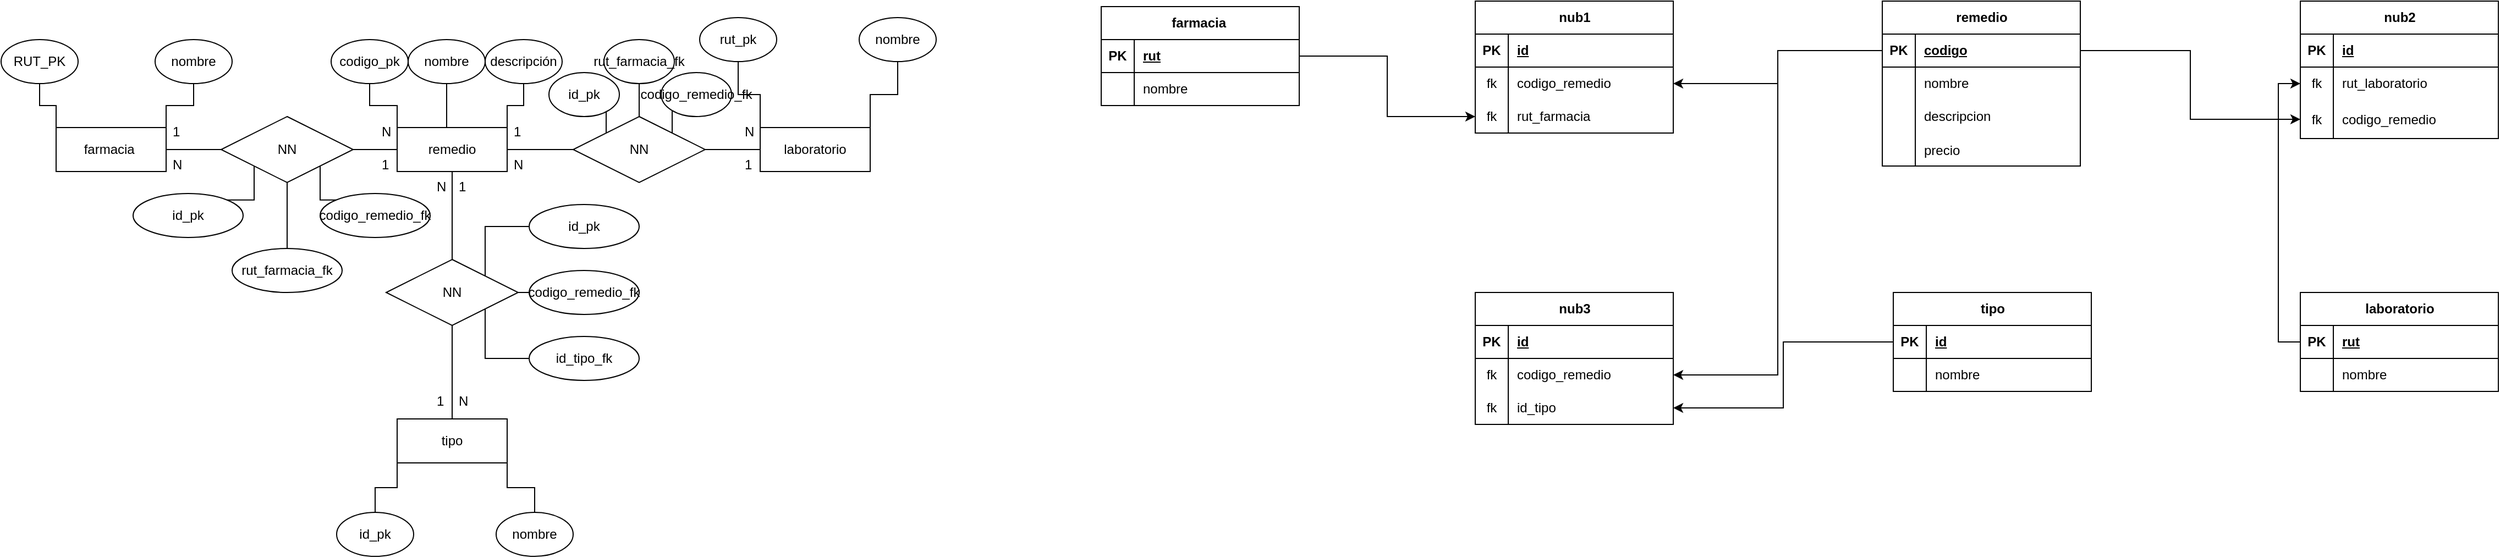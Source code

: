 <mxfile version="24.2.8" type="github">
  <diagram name="Página-1" id="3_mrYi9rO6CLIWIYgq6A">
    <mxGraphModel dx="1007" dy="921" grid="1" gridSize="10" guides="1" tooltips="1" connect="1" arrows="1" fold="1" page="1" pageScale="1" pageWidth="827" pageHeight="1169" math="0" shadow="0">
      <root>
        <mxCell id="0" />
        <mxCell id="1" parent="0" />
        <mxCell id="LyeaHSrPD6Hi7g7n6Mpj-6" style="edgeStyle=orthogonalEdgeStyle;rounded=0;orthogonalLoop=1;jettySize=auto;html=1;exitX=1;exitY=0.5;exitDx=0;exitDy=0;entryX=0;entryY=0.5;entryDx=0;entryDy=0;endArrow=none;endFill=0;startArrow=none;startFill=0;" edge="1" parent="1" source="LyeaHSrPD6Hi7g7n6Mpj-1" target="LyeaHSrPD6Hi7g7n6Mpj-4">
          <mxGeometry relative="1" as="geometry" />
        </mxCell>
        <mxCell id="LyeaHSrPD6Hi7g7n6Mpj-1" value="farmacia&amp;nbsp;" style="whiteSpace=wrap;html=1;align=center;" vertex="1" parent="1">
          <mxGeometry x="80" y="280" width="100" height="40" as="geometry" />
        </mxCell>
        <mxCell id="LyeaHSrPD6Hi7g7n6Mpj-8" style="edgeStyle=orthogonalEdgeStyle;rounded=0;orthogonalLoop=1;jettySize=auto;html=1;exitX=1;exitY=0.5;exitDx=0;exitDy=0;entryX=0;entryY=0.5;entryDx=0;entryDy=0;endArrow=none;endFill=0;startArrow=none;startFill=0;" edge="1" parent="1" source="LyeaHSrPD6Hi7g7n6Mpj-2" target="LyeaHSrPD6Hi7g7n6Mpj-5">
          <mxGeometry relative="1" as="geometry" />
        </mxCell>
        <mxCell id="LyeaHSrPD6Hi7g7n6Mpj-2" value="remedio" style="whiteSpace=wrap;html=1;align=center;" vertex="1" parent="1">
          <mxGeometry x="390" y="280" width="100" height="40" as="geometry" />
        </mxCell>
        <mxCell id="LyeaHSrPD6Hi7g7n6Mpj-3" value="laboratorio" style="whiteSpace=wrap;html=1;align=center;" vertex="1" parent="1">
          <mxGeometry x="720" y="280" width="100" height="40" as="geometry" />
        </mxCell>
        <mxCell id="LyeaHSrPD6Hi7g7n6Mpj-7" style="edgeStyle=orthogonalEdgeStyle;rounded=0;orthogonalLoop=1;jettySize=auto;html=1;exitX=1;exitY=0.5;exitDx=0;exitDy=0;entryX=0;entryY=0.5;entryDx=0;entryDy=0;endArrow=none;endFill=0;startArrow=none;startFill=0;" edge="1" parent="1" source="LyeaHSrPD6Hi7g7n6Mpj-4" target="LyeaHSrPD6Hi7g7n6Mpj-2">
          <mxGeometry relative="1" as="geometry" />
        </mxCell>
        <mxCell id="LyeaHSrPD6Hi7g7n6Mpj-4" value="NN" style="shape=rhombus;perimeter=rhombusPerimeter;whiteSpace=wrap;html=1;align=center;" vertex="1" parent="1">
          <mxGeometry x="230" y="270" width="120" height="60" as="geometry" />
        </mxCell>
        <mxCell id="LyeaHSrPD6Hi7g7n6Mpj-9" style="edgeStyle=orthogonalEdgeStyle;rounded=0;orthogonalLoop=1;jettySize=auto;html=1;exitX=1;exitY=0.5;exitDx=0;exitDy=0;entryX=0;entryY=0.5;entryDx=0;entryDy=0;endArrow=none;endFill=0;startArrow=none;startFill=0;" edge="1" parent="1" source="LyeaHSrPD6Hi7g7n6Mpj-5" target="LyeaHSrPD6Hi7g7n6Mpj-3">
          <mxGeometry relative="1" as="geometry" />
        </mxCell>
        <mxCell id="LyeaHSrPD6Hi7g7n6Mpj-5" value="NN" style="shape=rhombus;perimeter=rhombusPerimeter;whiteSpace=wrap;html=1;align=center;" vertex="1" parent="1">
          <mxGeometry x="550" y="270" width="120" height="60" as="geometry" />
        </mxCell>
        <mxCell id="LyeaHSrPD6Hi7g7n6Mpj-12" style="edgeStyle=orthogonalEdgeStyle;rounded=0;orthogonalLoop=1;jettySize=auto;html=1;exitX=0.5;exitY=1;exitDx=0;exitDy=0;entryX=0.5;entryY=0;entryDx=0;entryDy=0;endArrow=none;endFill=0;" edge="1" parent="1" source="LyeaHSrPD6Hi7g7n6Mpj-10" target="LyeaHSrPD6Hi7g7n6Mpj-11">
          <mxGeometry relative="1" as="geometry" />
        </mxCell>
        <mxCell id="LyeaHSrPD6Hi7g7n6Mpj-13" style="edgeStyle=orthogonalEdgeStyle;rounded=0;orthogonalLoop=1;jettySize=auto;html=1;exitX=0.5;exitY=0;exitDx=0;exitDy=0;entryX=0.5;entryY=1;entryDx=0;entryDy=0;endArrow=none;endFill=0;" edge="1" parent="1" source="LyeaHSrPD6Hi7g7n6Mpj-10" target="LyeaHSrPD6Hi7g7n6Mpj-2">
          <mxGeometry relative="1" as="geometry" />
        </mxCell>
        <mxCell id="LyeaHSrPD6Hi7g7n6Mpj-10" value="NN" style="shape=rhombus;perimeter=rhombusPerimeter;whiteSpace=wrap;html=1;align=center;" vertex="1" parent="1">
          <mxGeometry x="380" y="400" width="120" height="60" as="geometry" />
        </mxCell>
        <mxCell id="LyeaHSrPD6Hi7g7n6Mpj-11" value="tipo" style="whiteSpace=wrap;html=1;align=center;" vertex="1" parent="1">
          <mxGeometry x="390" y="545" width="100" height="40" as="geometry" />
        </mxCell>
        <mxCell id="LyeaHSrPD6Hi7g7n6Mpj-16" style="edgeStyle=orthogonalEdgeStyle;rounded=0;orthogonalLoop=1;jettySize=auto;html=1;exitX=0.5;exitY=1;exitDx=0;exitDy=0;entryX=0;entryY=0;entryDx=0;entryDy=0;strokeColor=default;align=center;verticalAlign=middle;fontFamily=Helvetica;fontSize=11;fontColor=default;labelBackgroundColor=default;endArrow=none;endFill=0;" edge="1" parent="1" source="LyeaHSrPD6Hi7g7n6Mpj-14" target="LyeaHSrPD6Hi7g7n6Mpj-1">
          <mxGeometry relative="1" as="geometry" />
        </mxCell>
        <mxCell id="LyeaHSrPD6Hi7g7n6Mpj-14" value="RUT_PK" style="ellipse;whiteSpace=wrap;html=1;align=center;" vertex="1" parent="1">
          <mxGeometry x="30" y="200" width="70" height="40" as="geometry" />
        </mxCell>
        <mxCell id="LyeaHSrPD6Hi7g7n6Mpj-17" style="edgeStyle=orthogonalEdgeStyle;rounded=0;orthogonalLoop=1;jettySize=auto;html=1;exitX=0.5;exitY=1;exitDx=0;exitDy=0;entryX=1;entryY=0;entryDx=0;entryDy=0;strokeColor=default;align=center;verticalAlign=middle;fontFamily=Helvetica;fontSize=11;fontColor=default;labelBackgroundColor=default;endArrow=none;endFill=0;" edge="1" parent="1" source="LyeaHSrPD6Hi7g7n6Mpj-15" target="LyeaHSrPD6Hi7g7n6Mpj-1">
          <mxGeometry relative="1" as="geometry" />
        </mxCell>
        <mxCell id="LyeaHSrPD6Hi7g7n6Mpj-15" value="nombre" style="ellipse;whiteSpace=wrap;html=1;align=center;" vertex="1" parent="1">
          <mxGeometry x="170" y="200" width="70" height="40" as="geometry" />
        </mxCell>
        <mxCell id="LyeaHSrPD6Hi7g7n6Mpj-21" style="edgeStyle=orthogonalEdgeStyle;rounded=0;orthogonalLoop=1;jettySize=auto;html=1;exitX=0.5;exitY=1;exitDx=0;exitDy=0;entryX=0.5;entryY=0;entryDx=0;entryDy=0;strokeColor=default;align=center;verticalAlign=middle;fontFamily=Helvetica;fontSize=11;fontColor=default;labelBackgroundColor=default;endArrow=none;endFill=0;" edge="1" parent="1" source="LyeaHSrPD6Hi7g7n6Mpj-19" target="LyeaHSrPD6Hi7g7n6Mpj-2">
          <mxGeometry relative="1" as="geometry">
            <Array as="points">
              <mxPoint x="435" y="280" />
            </Array>
          </mxGeometry>
        </mxCell>
        <mxCell id="LyeaHSrPD6Hi7g7n6Mpj-19" value="nombre" style="ellipse;whiteSpace=wrap;html=1;align=center;" vertex="1" parent="1">
          <mxGeometry x="400" y="200" width="70" height="40" as="geometry" />
        </mxCell>
        <mxCell id="LyeaHSrPD6Hi7g7n6Mpj-22" style="edgeStyle=orthogonalEdgeStyle;rounded=0;orthogonalLoop=1;jettySize=auto;html=1;exitX=0.5;exitY=1;exitDx=0;exitDy=0;entryX=0;entryY=0;entryDx=0;entryDy=0;strokeColor=default;align=center;verticalAlign=middle;fontFamily=Helvetica;fontSize=11;fontColor=default;labelBackgroundColor=default;endArrow=none;endFill=0;" edge="1" parent="1" source="LyeaHSrPD6Hi7g7n6Mpj-20" target="LyeaHSrPD6Hi7g7n6Mpj-2">
          <mxGeometry relative="1" as="geometry" />
        </mxCell>
        <mxCell id="LyeaHSrPD6Hi7g7n6Mpj-20" value="codigo_pk" style="ellipse;whiteSpace=wrap;html=1;align=center;" vertex="1" parent="1">
          <mxGeometry x="330" y="200" width="70" height="40" as="geometry" />
        </mxCell>
        <mxCell id="LyeaHSrPD6Hi7g7n6Mpj-24" style="edgeStyle=orthogonalEdgeStyle;rounded=0;orthogonalLoop=1;jettySize=auto;html=1;exitX=0.5;exitY=1;exitDx=0;exitDy=0;entryX=1;entryY=0;entryDx=0;entryDy=0;strokeColor=default;align=center;verticalAlign=middle;fontFamily=Helvetica;fontSize=11;fontColor=default;labelBackgroundColor=default;endArrow=none;endFill=0;" edge="1" parent="1" source="LyeaHSrPD6Hi7g7n6Mpj-23" target="LyeaHSrPD6Hi7g7n6Mpj-2">
          <mxGeometry relative="1" as="geometry" />
        </mxCell>
        <mxCell id="LyeaHSrPD6Hi7g7n6Mpj-23" value="descripción" style="ellipse;whiteSpace=wrap;html=1;align=center;" vertex="1" parent="1">
          <mxGeometry x="470" y="200" width="70" height="40" as="geometry" />
        </mxCell>
        <mxCell id="LyeaHSrPD6Hi7g7n6Mpj-29" style="edgeStyle=orthogonalEdgeStyle;rounded=0;orthogonalLoop=1;jettySize=auto;html=1;exitX=0.5;exitY=1;exitDx=0;exitDy=0;strokeColor=default;align=center;verticalAlign=middle;fontFamily=Helvetica;fontSize=11;fontColor=default;labelBackgroundColor=default;endArrow=none;endFill=0;entryX=1;entryY=0;entryDx=0;entryDy=0;" edge="1" parent="1" source="LyeaHSrPD6Hi7g7n6Mpj-25" target="LyeaHSrPD6Hi7g7n6Mpj-3">
          <mxGeometry relative="1" as="geometry" />
        </mxCell>
        <mxCell id="LyeaHSrPD6Hi7g7n6Mpj-25" value="nombre" style="ellipse;whiteSpace=wrap;html=1;align=center;" vertex="1" parent="1">
          <mxGeometry x="810" y="180" width="70" height="40" as="geometry" />
        </mxCell>
        <mxCell id="LyeaHSrPD6Hi7g7n6Mpj-28" style="edgeStyle=orthogonalEdgeStyle;rounded=0;orthogonalLoop=1;jettySize=auto;html=1;exitX=0.5;exitY=1;exitDx=0;exitDy=0;entryX=0;entryY=0;entryDx=0;entryDy=0;strokeColor=default;align=center;verticalAlign=middle;fontFamily=Helvetica;fontSize=11;fontColor=default;labelBackgroundColor=default;endArrow=none;endFill=0;" edge="1" parent="1" source="LyeaHSrPD6Hi7g7n6Mpj-26" target="LyeaHSrPD6Hi7g7n6Mpj-3">
          <mxGeometry relative="1" as="geometry" />
        </mxCell>
        <mxCell id="LyeaHSrPD6Hi7g7n6Mpj-26" value="rut_pk" style="ellipse;whiteSpace=wrap;html=1;align=center;" vertex="1" parent="1">
          <mxGeometry x="665" y="180" width="70" height="40" as="geometry" />
        </mxCell>
        <mxCell id="LyeaHSrPD6Hi7g7n6Mpj-34" style="edgeStyle=orthogonalEdgeStyle;rounded=0;orthogonalLoop=1;jettySize=auto;html=1;exitX=0.5;exitY=0;exitDx=0;exitDy=0;entryX=1;entryY=1;entryDx=0;entryDy=0;strokeColor=default;align=center;verticalAlign=middle;fontFamily=Helvetica;fontSize=11;fontColor=default;labelBackgroundColor=default;endArrow=none;endFill=0;" edge="1" parent="1" source="LyeaHSrPD6Hi7g7n6Mpj-31" target="LyeaHSrPD6Hi7g7n6Mpj-11">
          <mxGeometry relative="1" as="geometry" />
        </mxCell>
        <mxCell id="LyeaHSrPD6Hi7g7n6Mpj-31" value="nombre" style="ellipse;whiteSpace=wrap;html=1;align=center;" vertex="1" parent="1">
          <mxGeometry x="480" y="630" width="70" height="40" as="geometry" />
        </mxCell>
        <mxCell id="LyeaHSrPD6Hi7g7n6Mpj-33" style="edgeStyle=orthogonalEdgeStyle;rounded=0;orthogonalLoop=1;jettySize=auto;html=1;exitX=0.5;exitY=0;exitDx=0;exitDy=0;entryX=0;entryY=1;entryDx=0;entryDy=0;strokeColor=default;align=center;verticalAlign=middle;fontFamily=Helvetica;fontSize=11;fontColor=default;labelBackgroundColor=default;endArrow=none;endFill=0;" edge="1" parent="1" source="LyeaHSrPD6Hi7g7n6Mpj-32" target="LyeaHSrPD6Hi7g7n6Mpj-11">
          <mxGeometry relative="1" as="geometry" />
        </mxCell>
        <mxCell id="LyeaHSrPD6Hi7g7n6Mpj-32" value="id_pk" style="ellipse;whiteSpace=wrap;html=1;align=center;" vertex="1" parent="1">
          <mxGeometry x="335" y="630" width="70" height="40" as="geometry" />
        </mxCell>
        <mxCell id="LyeaHSrPD6Hi7g7n6Mpj-40" style="edgeStyle=orthogonalEdgeStyle;rounded=0;orthogonalLoop=1;jettySize=auto;html=1;exitX=0;exitY=0.5;exitDx=0;exitDy=0;entryX=1;entryY=0;entryDx=0;entryDy=0;strokeColor=default;align=center;verticalAlign=middle;fontFamily=Helvetica;fontSize=11;fontColor=default;labelBackgroundColor=default;endArrow=none;endFill=0;" edge="1" parent="1" source="LyeaHSrPD6Hi7g7n6Mpj-35" target="LyeaHSrPD6Hi7g7n6Mpj-10">
          <mxGeometry relative="1" as="geometry" />
        </mxCell>
        <mxCell id="LyeaHSrPD6Hi7g7n6Mpj-35" value="id_pk" style="ellipse;whiteSpace=wrap;html=1;align=center;" vertex="1" parent="1">
          <mxGeometry x="510" y="350" width="100" height="40" as="geometry" />
        </mxCell>
        <mxCell id="LyeaHSrPD6Hi7g7n6Mpj-39" style="edgeStyle=orthogonalEdgeStyle;rounded=0;orthogonalLoop=1;jettySize=auto;html=1;exitX=0;exitY=0.5;exitDx=0;exitDy=0;entryX=1;entryY=0.5;entryDx=0;entryDy=0;strokeColor=default;align=center;verticalAlign=middle;fontFamily=Helvetica;fontSize=11;fontColor=default;labelBackgroundColor=default;endArrow=none;endFill=0;" edge="1" parent="1" source="LyeaHSrPD6Hi7g7n6Mpj-36" target="LyeaHSrPD6Hi7g7n6Mpj-10">
          <mxGeometry relative="1" as="geometry" />
        </mxCell>
        <mxCell id="LyeaHSrPD6Hi7g7n6Mpj-36" value="codigo_remedio_fk" style="ellipse;whiteSpace=wrap;html=1;align=center;" vertex="1" parent="1">
          <mxGeometry x="510" y="410" width="100" height="40" as="geometry" />
        </mxCell>
        <mxCell id="LyeaHSrPD6Hi7g7n6Mpj-38" style="edgeStyle=orthogonalEdgeStyle;rounded=0;orthogonalLoop=1;jettySize=auto;html=1;exitX=0;exitY=0.5;exitDx=0;exitDy=0;entryX=1;entryY=1;entryDx=0;entryDy=0;strokeColor=default;align=center;verticalAlign=middle;fontFamily=Helvetica;fontSize=11;fontColor=default;labelBackgroundColor=default;endArrow=none;endFill=0;" edge="1" parent="1" source="LyeaHSrPD6Hi7g7n6Mpj-37" target="LyeaHSrPD6Hi7g7n6Mpj-10">
          <mxGeometry relative="1" as="geometry" />
        </mxCell>
        <mxCell id="LyeaHSrPD6Hi7g7n6Mpj-37" value="id_tipo_fk" style="ellipse;whiteSpace=wrap;html=1;align=center;" vertex="1" parent="1">
          <mxGeometry x="510" y="470" width="100" height="40" as="geometry" />
        </mxCell>
        <mxCell id="LyeaHSrPD6Hi7g7n6Mpj-58" style="edgeStyle=orthogonalEdgeStyle;rounded=0;orthogonalLoop=1;jettySize=auto;html=1;exitX=1;exitY=0;exitDx=0;exitDy=0;entryX=0;entryY=1;entryDx=0;entryDy=0;strokeColor=default;align=center;verticalAlign=middle;fontFamily=Helvetica;fontSize=11;fontColor=default;labelBackgroundColor=default;endArrow=none;endFill=0;" edge="1" parent="1" source="LyeaHSrPD6Hi7g7n6Mpj-41" target="LyeaHSrPD6Hi7g7n6Mpj-4">
          <mxGeometry relative="1" as="geometry" />
        </mxCell>
        <mxCell id="LyeaHSrPD6Hi7g7n6Mpj-41" value="id_pk" style="ellipse;whiteSpace=wrap;html=1;align=center;" vertex="1" parent="1">
          <mxGeometry x="150" y="340" width="100" height="40" as="geometry" />
        </mxCell>
        <mxCell id="LyeaHSrPD6Hi7g7n6Mpj-56" style="edgeStyle=orthogonalEdgeStyle;rounded=0;orthogonalLoop=1;jettySize=auto;html=1;exitX=0.5;exitY=0;exitDx=0;exitDy=0;entryX=0.5;entryY=1;entryDx=0;entryDy=0;strokeColor=default;align=center;verticalAlign=middle;fontFamily=Helvetica;fontSize=11;fontColor=default;labelBackgroundColor=default;endArrow=none;endFill=0;" edge="1" parent="1" source="LyeaHSrPD6Hi7g7n6Mpj-42" target="LyeaHSrPD6Hi7g7n6Mpj-4">
          <mxGeometry relative="1" as="geometry" />
        </mxCell>
        <mxCell id="LyeaHSrPD6Hi7g7n6Mpj-42" value="rut_farmacia_fk" style="ellipse;whiteSpace=wrap;html=1;align=center;" vertex="1" parent="1">
          <mxGeometry x="240" y="390" width="100" height="40" as="geometry" />
        </mxCell>
        <mxCell id="LyeaHSrPD6Hi7g7n6Mpj-57" style="edgeStyle=orthogonalEdgeStyle;rounded=0;orthogonalLoop=1;jettySize=auto;html=1;exitX=0;exitY=0;exitDx=0;exitDy=0;entryX=1;entryY=1;entryDx=0;entryDy=0;strokeColor=default;align=center;verticalAlign=middle;fontFamily=Helvetica;fontSize=11;fontColor=default;labelBackgroundColor=default;endArrow=none;endFill=0;" edge="1" parent="1" source="LyeaHSrPD6Hi7g7n6Mpj-43" target="LyeaHSrPD6Hi7g7n6Mpj-4">
          <mxGeometry relative="1" as="geometry" />
        </mxCell>
        <mxCell id="LyeaHSrPD6Hi7g7n6Mpj-43" value="codigo_remedio_fk" style="ellipse;whiteSpace=wrap;html=1;align=center;" vertex="1" parent="1">
          <mxGeometry x="320" y="340" width="100" height="40" as="geometry" />
        </mxCell>
        <mxCell id="LyeaHSrPD6Hi7g7n6Mpj-53" style="edgeStyle=orthogonalEdgeStyle;rounded=0;orthogonalLoop=1;jettySize=auto;html=1;exitX=0.5;exitY=1;exitDx=0;exitDy=0;entryX=0.5;entryY=0;entryDx=0;entryDy=0;strokeColor=default;align=center;verticalAlign=middle;fontFamily=Helvetica;fontSize=11;fontColor=default;labelBackgroundColor=default;endArrow=none;endFill=0;" edge="1" parent="1" source="LyeaHSrPD6Hi7g7n6Mpj-47" target="LyeaHSrPD6Hi7g7n6Mpj-5">
          <mxGeometry relative="1" as="geometry" />
        </mxCell>
        <mxCell id="LyeaHSrPD6Hi7g7n6Mpj-47" value="rut_farmacia_fk" style="ellipse;whiteSpace=wrap;html=1;align=center;" vertex="1" parent="1">
          <mxGeometry x="578" y="200" width="64" height="40" as="geometry" />
        </mxCell>
        <mxCell id="LyeaHSrPD6Hi7g7n6Mpj-54" style="edgeStyle=orthogonalEdgeStyle;rounded=0;orthogonalLoop=1;jettySize=auto;html=1;exitX=0;exitY=0.5;exitDx=0;exitDy=0;entryX=1;entryY=0;entryDx=0;entryDy=0;strokeColor=default;align=center;verticalAlign=middle;fontFamily=Helvetica;fontSize=11;fontColor=default;labelBackgroundColor=default;endArrow=none;endFill=0;" edge="1" parent="1" source="LyeaHSrPD6Hi7g7n6Mpj-51" target="LyeaHSrPD6Hi7g7n6Mpj-5">
          <mxGeometry relative="1" as="geometry" />
        </mxCell>
        <mxCell id="LyeaHSrPD6Hi7g7n6Mpj-51" value="codigo_remedio_fk" style="ellipse;whiteSpace=wrap;html=1;align=center;" vertex="1" parent="1">
          <mxGeometry x="630" y="230" width="64" height="40" as="geometry" />
        </mxCell>
        <mxCell id="LyeaHSrPD6Hi7g7n6Mpj-55" style="edgeStyle=orthogonalEdgeStyle;rounded=0;orthogonalLoop=1;jettySize=auto;html=1;exitX=1;exitY=0.5;exitDx=0;exitDy=0;entryX=0;entryY=0;entryDx=0;entryDy=0;strokeColor=default;align=center;verticalAlign=middle;fontFamily=Helvetica;fontSize=11;fontColor=default;labelBackgroundColor=default;endArrow=none;endFill=0;" edge="1" parent="1" source="LyeaHSrPD6Hi7g7n6Mpj-52" target="LyeaHSrPD6Hi7g7n6Mpj-5">
          <mxGeometry relative="1" as="geometry" />
        </mxCell>
        <mxCell id="LyeaHSrPD6Hi7g7n6Mpj-52" value="id_pk" style="ellipse;whiteSpace=wrap;html=1;align=center;" vertex="1" parent="1">
          <mxGeometry x="528" y="230" width="64" height="40" as="geometry" />
        </mxCell>
        <mxCell id="LyeaHSrPD6Hi7g7n6Mpj-69" value="1" style="text;strokeColor=none;fillColor=none;spacingLeft=4;spacingRight=4;overflow=hidden;rotatable=0;points=[[0,0.5],[1,0.5]];portConstraint=eastwest;fontSize=12;whiteSpace=wrap;html=1;" vertex="1" parent="1">
          <mxGeometry x="420" y="515" width="20" height="30" as="geometry" />
        </mxCell>
        <mxCell id="LyeaHSrPD6Hi7g7n6Mpj-70" value="1" style="text;strokeColor=none;fillColor=none;spacingLeft=4;spacingRight=4;overflow=hidden;rotatable=0;points=[[0,0.5],[1,0.5]];portConstraint=eastwest;fontSize=12;whiteSpace=wrap;html=1;" vertex="1" parent="1">
          <mxGeometry x="440" y="320" width="20" height="30" as="geometry" />
        </mxCell>
        <mxCell id="LyeaHSrPD6Hi7g7n6Mpj-71" value="1" style="text;strokeColor=none;fillColor=none;spacingLeft=4;spacingRight=4;overflow=hidden;rotatable=0;points=[[0,0.5],[1,0.5]];portConstraint=eastwest;fontSize=12;whiteSpace=wrap;html=1;" vertex="1" parent="1">
          <mxGeometry x="700" y="300" width="20" height="30" as="geometry" />
        </mxCell>
        <mxCell id="LyeaHSrPD6Hi7g7n6Mpj-72" value="1" style="text;strokeColor=none;fillColor=none;spacingLeft=4;spacingRight=4;overflow=hidden;rotatable=0;points=[[0,0.5],[1,0.5]];portConstraint=eastwest;fontSize=12;whiteSpace=wrap;html=1;" vertex="1" parent="1">
          <mxGeometry x="490" y="270" width="20" height="30" as="geometry" />
        </mxCell>
        <mxCell id="LyeaHSrPD6Hi7g7n6Mpj-73" value="1" style="text;strokeColor=none;fillColor=none;spacingLeft=4;spacingRight=4;overflow=hidden;rotatable=0;points=[[0,0.5],[1,0.5]];portConstraint=eastwest;fontSize=12;whiteSpace=wrap;html=1;" vertex="1" parent="1">
          <mxGeometry x="370" y="300" width="20" height="30" as="geometry" />
        </mxCell>
        <mxCell id="LyeaHSrPD6Hi7g7n6Mpj-74" value="1" style="text;strokeColor=none;fillColor=none;spacingLeft=4;spacingRight=4;overflow=hidden;rotatable=0;points=[[0,0.5],[1,0.5]];portConstraint=eastwest;fontSize=12;whiteSpace=wrap;html=1;" vertex="1" parent="1">
          <mxGeometry x="180" y="270" width="20" height="30" as="geometry" />
        </mxCell>
        <mxCell id="LyeaHSrPD6Hi7g7n6Mpj-75" value="N" style="text;strokeColor=none;fillColor=none;spacingLeft=4;spacingRight=4;overflow=hidden;rotatable=0;points=[[0,0.5],[1,0.5]];portConstraint=eastwest;fontSize=12;whiteSpace=wrap;html=1;" vertex="1" parent="1">
          <mxGeometry x="420" y="320" width="20" height="30" as="geometry" />
        </mxCell>
        <mxCell id="LyeaHSrPD6Hi7g7n6Mpj-76" value="N" style="text;strokeColor=none;fillColor=none;spacingLeft=4;spacingRight=4;overflow=hidden;rotatable=0;points=[[0,0.5],[1,0.5]];portConstraint=eastwest;fontSize=12;whiteSpace=wrap;html=1;" vertex="1" parent="1">
          <mxGeometry x="440" y="515" width="20" height="30" as="geometry" />
        </mxCell>
        <mxCell id="LyeaHSrPD6Hi7g7n6Mpj-77" value="N" style="text;strokeColor=none;fillColor=none;spacingLeft=4;spacingRight=4;overflow=hidden;rotatable=0;points=[[0,0.5],[1,0.5]];portConstraint=eastwest;fontSize=12;whiteSpace=wrap;html=1;" vertex="1" parent="1">
          <mxGeometry x="700" y="270" width="20" height="30" as="geometry" />
        </mxCell>
        <mxCell id="LyeaHSrPD6Hi7g7n6Mpj-78" value="N" style="text;strokeColor=none;fillColor=none;spacingLeft=4;spacingRight=4;overflow=hidden;rotatable=0;points=[[0,0.5],[1,0.5]];portConstraint=eastwest;fontSize=12;whiteSpace=wrap;html=1;" vertex="1" parent="1">
          <mxGeometry x="490" y="300" width="20" height="30" as="geometry" />
        </mxCell>
        <mxCell id="LyeaHSrPD6Hi7g7n6Mpj-79" value="N" style="text;strokeColor=none;fillColor=none;spacingLeft=4;spacingRight=4;overflow=hidden;rotatable=0;points=[[0,0.5],[1,0.5]];portConstraint=eastwest;fontSize=12;whiteSpace=wrap;html=1;" vertex="1" parent="1">
          <mxGeometry x="370" y="270" width="20" height="30" as="geometry" />
        </mxCell>
        <mxCell id="LyeaHSrPD6Hi7g7n6Mpj-80" value="N" style="text;strokeColor=none;fillColor=none;spacingLeft=4;spacingRight=4;overflow=hidden;rotatable=0;points=[[0,0.5],[1,0.5]];portConstraint=eastwest;fontSize=12;whiteSpace=wrap;html=1;" vertex="1" parent="1">
          <mxGeometry x="180" y="300" width="20" height="30" as="geometry" />
        </mxCell>
        <mxCell id="LyeaHSrPD6Hi7g7n6Mpj-81" value="farmacia&amp;nbsp;" style="shape=table;startSize=30;container=1;collapsible=1;childLayout=tableLayout;fixedRows=1;rowLines=0;fontStyle=1;align=center;resizeLast=1;html=1;" vertex="1" parent="1">
          <mxGeometry x="1030" y="170" width="180" height="90" as="geometry" />
        </mxCell>
        <mxCell id="LyeaHSrPD6Hi7g7n6Mpj-82" value="" style="shape=tableRow;horizontal=0;startSize=0;swimlaneHead=0;swimlaneBody=0;fillColor=none;collapsible=0;dropTarget=0;points=[[0,0.5],[1,0.5]];portConstraint=eastwest;top=0;left=0;right=0;bottom=1;" vertex="1" parent="LyeaHSrPD6Hi7g7n6Mpj-81">
          <mxGeometry y="30" width="180" height="30" as="geometry" />
        </mxCell>
        <mxCell id="LyeaHSrPD6Hi7g7n6Mpj-83" value="PK" style="shape=partialRectangle;connectable=0;fillColor=none;top=0;left=0;bottom=0;right=0;fontStyle=1;overflow=hidden;whiteSpace=wrap;html=1;" vertex="1" parent="LyeaHSrPD6Hi7g7n6Mpj-82">
          <mxGeometry width="30" height="30" as="geometry">
            <mxRectangle width="30" height="30" as="alternateBounds" />
          </mxGeometry>
        </mxCell>
        <mxCell id="LyeaHSrPD6Hi7g7n6Mpj-84" value="rut" style="shape=partialRectangle;connectable=0;fillColor=none;top=0;left=0;bottom=0;right=0;align=left;spacingLeft=6;fontStyle=5;overflow=hidden;whiteSpace=wrap;html=1;" vertex="1" parent="LyeaHSrPD6Hi7g7n6Mpj-82">
          <mxGeometry x="30" width="150" height="30" as="geometry">
            <mxRectangle width="150" height="30" as="alternateBounds" />
          </mxGeometry>
        </mxCell>
        <mxCell id="LyeaHSrPD6Hi7g7n6Mpj-85" value="" style="shape=tableRow;horizontal=0;startSize=0;swimlaneHead=0;swimlaneBody=0;fillColor=none;collapsible=0;dropTarget=0;points=[[0,0.5],[1,0.5]];portConstraint=eastwest;top=0;left=0;right=0;bottom=0;" vertex="1" parent="LyeaHSrPD6Hi7g7n6Mpj-81">
          <mxGeometry y="60" width="180" height="30" as="geometry" />
        </mxCell>
        <mxCell id="LyeaHSrPD6Hi7g7n6Mpj-86" value="" style="shape=partialRectangle;connectable=0;fillColor=none;top=0;left=0;bottom=0;right=0;editable=1;overflow=hidden;whiteSpace=wrap;html=1;" vertex="1" parent="LyeaHSrPD6Hi7g7n6Mpj-85">
          <mxGeometry width="30" height="30" as="geometry">
            <mxRectangle width="30" height="30" as="alternateBounds" />
          </mxGeometry>
        </mxCell>
        <mxCell id="LyeaHSrPD6Hi7g7n6Mpj-87" value="nombre" style="shape=partialRectangle;connectable=0;fillColor=none;top=0;left=0;bottom=0;right=0;align=left;spacingLeft=6;overflow=hidden;whiteSpace=wrap;html=1;" vertex="1" parent="LyeaHSrPD6Hi7g7n6Mpj-85">
          <mxGeometry x="30" width="150" height="30" as="geometry">
            <mxRectangle width="150" height="30" as="alternateBounds" />
          </mxGeometry>
        </mxCell>
        <mxCell id="LyeaHSrPD6Hi7g7n6Mpj-94" value="nub1" style="shape=table;startSize=30;container=1;collapsible=1;childLayout=tableLayout;fixedRows=1;rowLines=0;fontStyle=1;align=center;resizeLast=1;html=1;" vertex="1" parent="1">
          <mxGeometry x="1370" y="165" width="180" height="120" as="geometry" />
        </mxCell>
        <mxCell id="LyeaHSrPD6Hi7g7n6Mpj-95" value="" style="shape=tableRow;horizontal=0;startSize=0;swimlaneHead=0;swimlaneBody=0;fillColor=none;collapsible=0;dropTarget=0;points=[[0,0.5],[1,0.5]];portConstraint=eastwest;top=0;left=0;right=0;bottom=1;" vertex="1" parent="LyeaHSrPD6Hi7g7n6Mpj-94">
          <mxGeometry y="30" width="180" height="30" as="geometry" />
        </mxCell>
        <mxCell id="LyeaHSrPD6Hi7g7n6Mpj-96" value="PK" style="shape=partialRectangle;connectable=0;fillColor=none;top=0;left=0;bottom=0;right=0;fontStyle=1;overflow=hidden;whiteSpace=wrap;html=1;" vertex="1" parent="LyeaHSrPD6Hi7g7n6Mpj-95">
          <mxGeometry width="30" height="30" as="geometry">
            <mxRectangle width="30" height="30" as="alternateBounds" />
          </mxGeometry>
        </mxCell>
        <mxCell id="LyeaHSrPD6Hi7g7n6Mpj-97" value="id" style="shape=partialRectangle;connectable=0;fillColor=none;top=0;left=0;bottom=0;right=0;align=left;spacingLeft=6;fontStyle=5;overflow=hidden;whiteSpace=wrap;html=1;" vertex="1" parent="LyeaHSrPD6Hi7g7n6Mpj-95">
          <mxGeometry x="30" width="150" height="30" as="geometry">
            <mxRectangle width="150" height="30" as="alternateBounds" />
          </mxGeometry>
        </mxCell>
        <mxCell id="LyeaHSrPD6Hi7g7n6Mpj-98" value="" style="shape=tableRow;horizontal=0;startSize=0;swimlaneHead=0;swimlaneBody=0;fillColor=none;collapsible=0;dropTarget=0;points=[[0,0.5],[1,0.5]];portConstraint=eastwest;top=0;left=0;right=0;bottom=0;" vertex="1" parent="LyeaHSrPD6Hi7g7n6Mpj-94">
          <mxGeometry y="60" width="180" height="30" as="geometry" />
        </mxCell>
        <mxCell id="LyeaHSrPD6Hi7g7n6Mpj-99" value="fk" style="shape=partialRectangle;connectable=0;fillColor=none;top=0;left=0;bottom=0;right=0;editable=1;overflow=hidden;whiteSpace=wrap;html=1;" vertex="1" parent="LyeaHSrPD6Hi7g7n6Mpj-98">
          <mxGeometry width="30" height="30" as="geometry">
            <mxRectangle width="30" height="30" as="alternateBounds" />
          </mxGeometry>
        </mxCell>
        <mxCell id="LyeaHSrPD6Hi7g7n6Mpj-100" value="codigo_remedio" style="shape=partialRectangle;connectable=0;fillColor=none;top=0;left=0;bottom=0;right=0;align=left;spacingLeft=6;overflow=hidden;whiteSpace=wrap;html=1;" vertex="1" parent="LyeaHSrPD6Hi7g7n6Mpj-98">
          <mxGeometry x="30" width="150" height="30" as="geometry">
            <mxRectangle width="150" height="30" as="alternateBounds" />
          </mxGeometry>
        </mxCell>
        <mxCell id="LyeaHSrPD6Hi7g7n6Mpj-101" value="" style="shape=tableRow;horizontal=0;startSize=0;swimlaneHead=0;swimlaneBody=0;fillColor=none;collapsible=0;dropTarget=0;points=[[0,0.5],[1,0.5]];portConstraint=eastwest;top=0;left=0;right=0;bottom=0;" vertex="1" parent="LyeaHSrPD6Hi7g7n6Mpj-94">
          <mxGeometry y="90" width="180" height="30" as="geometry" />
        </mxCell>
        <mxCell id="LyeaHSrPD6Hi7g7n6Mpj-102" value="fk" style="shape=partialRectangle;connectable=0;fillColor=none;top=0;left=0;bottom=0;right=0;editable=1;overflow=hidden;whiteSpace=wrap;html=1;" vertex="1" parent="LyeaHSrPD6Hi7g7n6Mpj-101">
          <mxGeometry width="30" height="30" as="geometry">
            <mxRectangle width="30" height="30" as="alternateBounds" />
          </mxGeometry>
        </mxCell>
        <mxCell id="LyeaHSrPD6Hi7g7n6Mpj-103" value="rut_farmacia" style="shape=partialRectangle;connectable=0;fillColor=none;top=0;left=0;bottom=0;right=0;align=left;spacingLeft=6;overflow=hidden;whiteSpace=wrap;html=1;" vertex="1" parent="LyeaHSrPD6Hi7g7n6Mpj-101">
          <mxGeometry x="30" width="150" height="30" as="geometry">
            <mxRectangle width="150" height="30" as="alternateBounds" />
          </mxGeometry>
        </mxCell>
        <mxCell id="LyeaHSrPD6Hi7g7n6Mpj-120" value="remedio" style="shape=table;startSize=30;container=1;collapsible=1;childLayout=tableLayout;fixedRows=1;rowLines=0;fontStyle=1;align=center;resizeLast=1;html=1;" vertex="1" parent="1">
          <mxGeometry x="1740" y="165" width="180" height="150" as="geometry" />
        </mxCell>
        <mxCell id="LyeaHSrPD6Hi7g7n6Mpj-121" value="" style="shape=tableRow;horizontal=0;startSize=0;swimlaneHead=0;swimlaneBody=0;fillColor=none;collapsible=0;dropTarget=0;points=[[0,0.5],[1,0.5]];portConstraint=eastwest;top=0;left=0;right=0;bottom=1;" vertex="1" parent="LyeaHSrPD6Hi7g7n6Mpj-120">
          <mxGeometry y="30" width="180" height="30" as="geometry" />
        </mxCell>
        <mxCell id="LyeaHSrPD6Hi7g7n6Mpj-122" value="PK" style="shape=partialRectangle;connectable=0;fillColor=none;top=0;left=0;bottom=0;right=0;fontStyle=1;overflow=hidden;whiteSpace=wrap;html=1;" vertex="1" parent="LyeaHSrPD6Hi7g7n6Mpj-121">
          <mxGeometry width="30" height="30" as="geometry">
            <mxRectangle width="30" height="30" as="alternateBounds" />
          </mxGeometry>
        </mxCell>
        <mxCell id="LyeaHSrPD6Hi7g7n6Mpj-123" value="codigo" style="shape=partialRectangle;connectable=0;fillColor=none;top=0;left=0;bottom=0;right=0;align=left;spacingLeft=6;fontStyle=5;overflow=hidden;whiteSpace=wrap;html=1;" vertex="1" parent="LyeaHSrPD6Hi7g7n6Mpj-121">
          <mxGeometry x="30" width="150" height="30" as="geometry">
            <mxRectangle width="150" height="30" as="alternateBounds" />
          </mxGeometry>
        </mxCell>
        <mxCell id="LyeaHSrPD6Hi7g7n6Mpj-124" value="" style="shape=tableRow;horizontal=0;startSize=0;swimlaneHead=0;swimlaneBody=0;fillColor=none;collapsible=0;dropTarget=0;points=[[0,0.5],[1,0.5]];portConstraint=eastwest;top=0;left=0;right=0;bottom=0;" vertex="1" parent="LyeaHSrPD6Hi7g7n6Mpj-120">
          <mxGeometry y="60" width="180" height="30" as="geometry" />
        </mxCell>
        <mxCell id="LyeaHSrPD6Hi7g7n6Mpj-125" value="" style="shape=partialRectangle;connectable=0;fillColor=none;top=0;left=0;bottom=0;right=0;editable=1;overflow=hidden;whiteSpace=wrap;html=1;" vertex="1" parent="LyeaHSrPD6Hi7g7n6Mpj-124">
          <mxGeometry width="30" height="30" as="geometry">
            <mxRectangle width="30" height="30" as="alternateBounds" />
          </mxGeometry>
        </mxCell>
        <mxCell id="LyeaHSrPD6Hi7g7n6Mpj-126" value="nombre" style="shape=partialRectangle;connectable=0;fillColor=none;top=0;left=0;bottom=0;right=0;align=left;spacingLeft=6;overflow=hidden;whiteSpace=wrap;html=1;" vertex="1" parent="LyeaHSrPD6Hi7g7n6Mpj-124">
          <mxGeometry x="30" width="150" height="30" as="geometry">
            <mxRectangle width="150" height="30" as="alternateBounds" />
          </mxGeometry>
        </mxCell>
        <mxCell id="LyeaHSrPD6Hi7g7n6Mpj-127" value="" style="shape=tableRow;horizontal=0;startSize=0;swimlaneHead=0;swimlaneBody=0;fillColor=none;collapsible=0;dropTarget=0;points=[[0,0.5],[1,0.5]];portConstraint=eastwest;top=0;left=0;right=0;bottom=0;" vertex="1" parent="LyeaHSrPD6Hi7g7n6Mpj-120">
          <mxGeometry y="90" width="180" height="30" as="geometry" />
        </mxCell>
        <mxCell id="LyeaHSrPD6Hi7g7n6Mpj-128" value="" style="shape=partialRectangle;connectable=0;fillColor=none;top=0;left=0;bottom=0;right=0;editable=1;overflow=hidden;whiteSpace=wrap;html=1;" vertex="1" parent="LyeaHSrPD6Hi7g7n6Mpj-127">
          <mxGeometry width="30" height="30" as="geometry">
            <mxRectangle width="30" height="30" as="alternateBounds" />
          </mxGeometry>
        </mxCell>
        <mxCell id="LyeaHSrPD6Hi7g7n6Mpj-129" value="descripcion" style="shape=partialRectangle;connectable=0;fillColor=none;top=0;left=0;bottom=0;right=0;align=left;spacingLeft=6;overflow=hidden;whiteSpace=wrap;html=1;" vertex="1" parent="LyeaHSrPD6Hi7g7n6Mpj-127">
          <mxGeometry x="30" width="150" height="30" as="geometry">
            <mxRectangle width="150" height="30" as="alternateBounds" />
          </mxGeometry>
        </mxCell>
        <mxCell id="LyeaHSrPD6Hi7g7n6Mpj-211" value="" style="shape=tableRow;horizontal=0;startSize=0;swimlaneHead=0;swimlaneBody=0;fillColor=none;collapsible=0;dropTarget=0;points=[[0,0.5],[1,0.5]];portConstraint=eastwest;top=0;left=0;right=0;bottom=0;" vertex="1" parent="LyeaHSrPD6Hi7g7n6Mpj-120">
          <mxGeometry y="120" width="180" height="30" as="geometry" />
        </mxCell>
        <mxCell id="LyeaHSrPD6Hi7g7n6Mpj-212" value="" style="shape=partialRectangle;connectable=0;fillColor=none;top=0;left=0;bottom=0;right=0;editable=1;overflow=hidden;" vertex="1" parent="LyeaHSrPD6Hi7g7n6Mpj-211">
          <mxGeometry width="30" height="30" as="geometry">
            <mxRectangle width="30" height="30" as="alternateBounds" />
          </mxGeometry>
        </mxCell>
        <mxCell id="LyeaHSrPD6Hi7g7n6Mpj-213" value="precio" style="shape=partialRectangle;connectable=0;fillColor=none;top=0;left=0;bottom=0;right=0;align=left;spacingLeft=6;overflow=hidden;" vertex="1" parent="LyeaHSrPD6Hi7g7n6Mpj-211">
          <mxGeometry x="30" width="150" height="30" as="geometry">
            <mxRectangle width="150" height="30" as="alternateBounds" />
          </mxGeometry>
        </mxCell>
        <mxCell id="LyeaHSrPD6Hi7g7n6Mpj-159" value="nub2" style="shape=table;startSize=30;container=1;collapsible=1;childLayout=tableLayout;fixedRows=1;rowLines=0;fontStyle=1;align=center;resizeLast=1;html=1;" vertex="1" parent="1">
          <mxGeometry x="2120" y="165" width="180" height="125" as="geometry" />
        </mxCell>
        <mxCell id="LyeaHSrPD6Hi7g7n6Mpj-160" value="" style="shape=tableRow;horizontal=0;startSize=0;swimlaneHead=0;swimlaneBody=0;fillColor=none;collapsible=0;dropTarget=0;points=[[0,0.5],[1,0.5]];portConstraint=eastwest;top=0;left=0;right=0;bottom=1;" vertex="1" parent="LyeaHSrPD6Hi7g7n6Mpj-159">
          <mxGeometry y="30" width="180" height="30" as="geometry" />
        </mxCell>
        <mxCell id="LyeaHSrPD6Hi7g7n6Mpj-161" value="PK" style="shape=partialRectangle;connectable=0;fillColor=none;top=0;left=0;bottom=0;right=0;fontStyle=1;overflow=hidden;whiteSpace=wrap;html=1;" vertex="1" parent="LyeaHSrPD6Hi7g7n6Mpj-160">
          <mxGeometry width="30" height="30" as="geometry">
            <mxRectangle width="30" height="30" as="alternateBounds" />
          </mxGeometry>
        </mxCell>
        <mxCell id="LyeaHSrPD6Hi7g7n6Mpj-162" value="id" style="shape=partialRectangle;connectable=0;fillColor=none;top=0;left=0;bottom=0;right=0;align=left;spacingLeft=6;fontStyle=5;overflow=hidden;whiteSpace=wrap;html=1;" vertex="1" parent="LyeaHSrPD6Hi7g7n6Mpj-160">
          <mxGeometry x="30" width="150" height="30" as="geometry">
            <mxRectangle width="150" height="30" as="alternateBounds" />
          </mxGeometry>
        </mxCell>
        <mxCell id="LyeaHSrPD6Hi7g7n6Mpj-163" value="" style="shape=tableRow;horizontal=0;startSize=0;swimlaneHead=0;swimlaneBody=0;fillColor=none;collapsible=0;dropTarget=0;points=[[0,0.5],[1,0.5]];portConstraint=eastwest;top=0;left=0;right=0;bottom=0;" vertex="1" parent="LyeaHSrPD6Hi7g7n6Mpj-159">
          <mxGeometry y="60" width="180" height="30" as="geometry" />
        </mxCell>
        <mxCell id="LyeaHSrPD6Hi7g7n6Mpj-164" value="fk" style="shape=partialRectangle;connectable=0;fillColor=none;top=0;left=0;bottom=0;right=0;editable=1;overflow=hidden;whiteSpace=wrap;html=1;" vertex="1" parent="LyeaHSrPD6Hi7g7n6Mpj-163">
          <mxGeometry width="30" height="30" as="geometry">
            <mxRectangle width="30" height="30" as="alternateBounds" />
          </mxGeometry>
        </mxCell>
        <mxCell id="LyeaHSrPD6Hi7g7n6Mpj-165" value="rut_laboratorio" style="shape=partialRectangle;connectable=0;fillColor=none;top=0;left=0;bottom=0;right=0;align=left;spacingLeft=6;overflow=hidden;whiteSpace=wrap;html=1;" vertex="1" parent="LyeaHSrPD6Hi7g7n6Mpj-163">
          <mxGeometry x="30" width="150" height="30" as="geometry">
            <mxRectangle width="150" height="30" as="alternateBounds" />
          </mxGeometry>
        </mxCell>
        <mxCell id="LyeaHSrPD6Hi7g7n6Mpj-166" value="" style="shape=tableRow;horizontal=0;startSize=0;swimlaneHead=0;swimlaneBody=0;fillColor=none;collapsible=0;dropTarget=0;points=[[0,0.5],[1,0.5]];portConstraint=eastwest;top=0;left=0;right=0;bottom=0;" vertex="1" parent="LyeaHSrPD6Hi7g7n6Mpj-159">
          <mxGeometry y="90" width="180" height="35" as="geometry" />
        </mxCell>
        <mxCell id="LyeaHSrPD6Hi7g7n6Mpj-167" value="fk" style="shape=partialRectangle;connectable=0;fillColor=none;top=0;left=0;bottom=0;right=0;editable=1;overflow=hidden;whiteSpace=wrap;html=1;" vertex="1" parent="LyeaHSrPD6Hi7g7n6Mpj-166">
          <mxGeometry width="30" height="35" as="geometry">
            <mxRectangle width="30" height="35" as="alternateBounds" />
          </mxGeometry>
        </mxCell>
        <mxCell id="LyeaHSrPD6Hi7g7n6Mpj-168" value="codigo_remedio" style="shape=partialRectangle;connectable=0;fillColor=none;top=0;left=0;bottom=0;right=0;align=left;spacingLeft=6;overflow=hidden;whiteSpace=wrap;html=1;" vertex="1" parent="LyeaHSrPD6Hi7g7n6Mpj-166">
          <mxGeometry x="30" width="150" height="35" as="geometry">
            <mxRectangle width="150" height="35" as="alternateBounds" />
          </mxGeometry>
        </mxCell>
        <mxCell id="LyeaHSrPD6Hi7g7n6Mpj-172" value="tipo" style="shape=table;startSize=30;container=1;collapsible=1;childLayout=tableLayout;fixedRows=1;rowLines=0;fontStyle=1;align=center;resizeLast=1;html=1;" vertex="1" parent="1">
          <mxGeometry x="1750" y="430" width="180" height="90" as="geometry" />
        </mxCell>
        <mxCell id="LyeaHSrPD6Hi7g7n6Mpj-173" value="" style="shape=tableRow;horizontal=0;startSize=0;swimlaneHead=0;swimlaneBody=0;fillColor=none;collapsible=0;dropTarget=0;points=[[0,0.5],[1,0.5]];portConstraint=eastwest;top=0;left=0;right=0;bottom=1;" vertex="1" parent="LyeaHSrPD6Hi7g7n6Mpj-172">
          <mxGeometry y="30" width="180" height="30" as="geometry" />
        </mxCell>
        <mxCell id="LyeaHSrPD6Hi7g7n6Mpj-174" value="PK" style="shape=partialRectangle;connectable=0;fillColor=none;top=0;left=0;bottom=0;right=0;fontStyle=1;overflow=hidden;whiteSpace=wrap;html=1;" vertex="1" parent="LyeaHSrPD6Hi7g7n6Mpj-173">
          <mxGeometry width="30" height="30" as="geometry">
            <mxRectangle width="30" height="30" as="alternateBounds" />
          </mxGeometry>
        </mxCell>
        <mxCell id="LyeaHSrPD6Hi7g7n6Mpj-175" value="id" style="shape=partialRectangle;connectable=0;fillColor=none;top=0;left=0;bottom=0;right=0;align=left;spacingLeft=6;fontStyle=5;overflow=hidden;whiteSpace=wrap;html=1;" vertex="1" parent="LyeaHSrPD6Hi7g7n6Mpj-173">
          <mxGeometry x="30" width="150" height="30" as="geometry">
            <mxRectangle width="150" height="30" as="alternateBounds" />
          </mxGeometry>
        </mxCell>
        <mxCell id="LyeaHSrPD6Hi7g7n6Mpj-176" value="" style="shape=tableRow;horizontal=0;startSize=0;swimlaneHead=0;swimlaneBody=0;fillColor=none;collapsible=0;dropTarget=0;points=[[0,0.5],[1,0.5]];portConstraint=eastwest;top=0;left=0;right=0;bottom=0;" vertex="1" parent="LyeaHSrPD6Hi7g7n6Mpj-172">
          <mxGeometry y="60" width="180" height="30" as="geometry" />
        </mxCell>
        <mxCell id="LyeaHSrPD6Hi7g7n6Mpj-177" value="" style="shape=partialRectangle;connectable=0;fillColor=none;top=0;left=0;bottom=0;right=0;editable=1;overflow=hidden;whiteSpace=wrap;html=1;" vertex="1" parent="LyeaHSrPD6Hi7g7n6Mpj-176">
          <mxGeometry width="30" height="30" as="geometry">
            <mxRectangle width="30" height="30" as="alternateBounds" />
          </mxGeometry>
        </mxCell>
        <mxCell id="LyeaHSrPD6Hi7g7n6Mpj-178" value="nombre" style="shape=partialRectangle;connectable=0;fillColor=none;top=0;left=0;bottom=0;right=0;align=left;spacingLeft=6;overflow=hidden;whiteSpace=wrap;html=1;" vertex="1" parent="LyeaHSrPD6Hi7g7n6Mpj-176">
          <mxGeometry x="30" width="150" height="30" as="geometry">
            <mxRectangle width="150" height="30" as="alternateBounds" />
          </mxGeometry>
        </mxCell>
        <mxCell id="LyeaHSrPD6Hi7g7n6Mpj-185" value="laboratorio" style="shape=table;startSize=30;container=1;collapsible=1;childLayout=tableLayout;fixedRows=1;rowLines=0;fontStyle=1;align=center;resizeLast=1;html=1;" vertex="1" parent="1">
          <mxGeometry x="2120" y="430" width="180" height="90" as="geometry" />
        </mxCell>
        <mxCell id="LyeaHSrPD6Hi7g7n6Mpj-186" value="" style="shape=tableRow;horizontal=0;startSize=0;swimlaneHead=0;swimlaneBody=0;fillColor=none;collapsible=0;dropTarget=0;points=[[0,0.5],[1,0.5]];portConstraint=eastwest;top=0;left=0;right=0;bottom=1;" vertex="1" parent="LyeaHSrPD6Hi7g7n6Mpj-185">
          <mxGeometry y="30" width="180" height="30" as="geometry" />
        </mxCell>
        <mxCell id="LyeaHSrPD6Hi7g7n6Mpj-187" value="PK" style="shape=partialRectangle;connectable=0;fillColor=none;top=0;left=0;bottom=0;right=0;fontStyle=1;overflow=hidden;whiteSpace=wrap;html=1;" vertex="1" parent="LyeaHSrPD6Hi7g7n6Mpj-186">
          <mxGeometry width="30" height="30" as="geometry">
            <mxRectangle width="30" height="30" as="alternateBounds" />
          </mxGeometry>
        </mxCell>
        <mxCell id="LyeaHSrPD6Hi7g7n6Mpj-188" value="rut" style="shape=partialRectangle;connectable=0;fillColor=none;top=0;left=0;bottom=0;right=0;align=left;spacingLeft=6;fontStyle=5;overflow=hidden;whiteSpace=wrap;html=1;" vertex="1" parent="LyeaHSrPD6Hi7g7n6Mpj-186">
          <mxGeometry x="30" width="150" height="30" as="geometry">
            <mxRectangle width="150" height="30" as="alternateBounds" />
          </mxGeometry>
        </mxCell>
        <mxCell id="LyeaHSrPD6Hi7g7n6Mpj-189" value="" style="shape=tableRow;horizontal=0;startSize=0;swimlaneHead=0;swimlaneBody=0;fillColor=none;collapsible=0;dropTarget=0;points=[[0,0.5],[1,0.5]];portConstraint=eastwest;top=0;left=0;right=0;bottom=0;" vertex="1" parent="LyeaHSrPD6Hi7g7n6Mpj-185">
          <mxGeometry y="60" width="180" height="30" as="geometry" />
        </mxCell>
        <mxCell id="LyeaHSrPD6Hi7g7n6Mpj-190" value="" style="shape=partialRectangle;connectable=0;fillColor=none;top=0;left=0;bottom=0;right=0;editable=1;overflow=hidden;whiteSpace=wrap;html=1;" vertex="1" parent="LyeaHSrPD6Hi7g7n6Mpj-189">
          <mxGeometry width="30" height="30" as="geometry">
            <mxRectangle width="30" height="30" as="alternateBounds" />
          </mxGeometry>
        </mxCell>
        <mxCell id="LyeaHSrPD6Hi7g7n6Mpj-191" value="nombre" style="shape=partialRectangle;connectable=0;fillColor=none;top=0;left=0;bottom=0;right=0;align=left;spacingLeft=6;overflow=hidden;whiteSpace=wrap;html=1;" vertex="1" parent="LyeaHSrPD6Hi7g7n6Mpj-189">
          <mxGeometry x="30" width="150" height="30" as="geometry">
            <mxRectangle width="150" height="30" as="alternateBounds" />
          </mxGeometry>
        </mxCell>
        <mxCell id="LyeaHSrPD6Hi7g7n6Mpj-198" value="nub3" style="shape=table;startSize=30;container=1;collapsible=1;childLayout=tableLayout;fixedRows=1;rowLines=0;fontStyle=1;align=center;resizeLast=1;html=1;" vertex="1" parent="1">
          <mxGeometry x="1370" y="430" width="180" height="120" as="geometry" />
        </mxCell>
        <mxCell id="LyeaHSrPD6Hi7g7n6Mpj-199" value="" style="shape=tableRow;horizontal=0;startSize=0;swimlaneHead=0;swimlaneBody=0;fillColor=none;collapsible=0;dropTarget=0;points=[[0,0.5],[1,0.5]];portConstraint=eastwest;top=0;left=0;right=0;bottom=1;" vertex="1" parent="LyeaHSrPD6Hi7g7n6Mpj-198">
          <mxGeometry y="30" width="180" height="30" as="geometry" />
        </mxCell>
        <mxCell id="LyeaHSrPD6Hi7g7n6Mpj-200" value="PK" style="shape=partialRectangle;connectable=0;fillColor=none;top=0;left=0;bottom=0;right=0;fontStyle=1;overflow=hidden;whiteSpace=wrap;html=1;" vertex="1" parent="LyeaHSrPD6Hi7g7n6Mpj-199">
          <mxGeometry width="30" height="30" as="geometry">
            <mxRectangle width="30" height="30" as="alternateBounds" />
          </mxGeometry>
        </mxCell>
        <mxCell id="LyeaHSrPD6Hi7g7n6Mpj-201" value="id" style="shape=partialRectangle;connectable=0;fillColor=none;top=0;left=0;bottom=0;right=0;align=left;spacingLeft=6;fontStyle=5;overflow=hidden;whiteSpace=wrap;html=1;" vertex="1" parent="LyeaHSrPD6Hi7g7n6Mpj-199">
          <mxGeometry x="30" width="150" height="30" as="geometry">
            <mxRectangle width="150" height="30" as="alternateBounds" />
          </mxGeometry>
        </mxCell>
        <mxCell id="LyeaHSrPD6Hi7g7n6Mpj-202" value="" style="shape=tableRow;horizontal=0;startSize=0;swimlaneHead=0;swimlaneBody=0;fillColor=none;collapsible=0;dropTarget=0;points=[[0,0.5],[1,0.5]];portConstraint=eastwest;top=0;left=0;right=0;bottom=0;" vertex="1" parent="LyeaHSrPD6Hi7g7n6Mpj-198">
          <mxGeometry y="60" width="180" height="30" as="geometry" />
        </mxCell>
        <mxCell id="LyeaHSrPD6Hi7g7n6Mpj-203" value="fk" style="shape=partialRectangle;connectable=0;fillColor=none;top=0;left=0;bottom=0;right=0;editable=1;overflow=hidden;whiteSpace=wrap;html=1;" vertex="1" parent="LyeaHSrPD6Hi7g7n6Mpj-202">
          <mxGeometry width="30" height="30" as="geometry">
            <mxRectangle width="30" height="30" as="alternateBounds" />
          </mxGeometry>
        </mxCell>
        <mxCell id="LyeaHSrPD6Hi7g7n6Mpj-204" value="codigo_remedio" style="shape=partialRectangle;connectable=0;fillColor=none;top=0;left=0;bottom=0;right=0;align=left;spacingLeft=6;overflow=hidden;whiteSpace=wrap;html=1;" vertex="1" parent="LyeaHSrPD6Hi7g7n6Mpj-202">
          <mxGeometry x="30" width="150" height="30" as="geometry">
            <mxRectangle width="150" height="30" as="alternateBounds" />
          </mxGeometry>
        </mxCell>
        <mxCell id="LyeaHSrPD6Hi7g7n6Mpj-205" value="" style="shape=tableRow;horizontal=0;startSize=0;swimlaneHead=0;swimlaneBody=0;fillColor=none;collapsible=0;dropTarget=0;points=[[0,0.5],[1,0.5]];portConstraint=eastwest;top=0;left=0;right=0;bottom=0;" vertex="1" parent="LyeaHSrPD6Hi7g7n6Mpj-198">
          <mxGeometry y="90" width="180" height="30" as="geometry" />
        </mxCell>
        <mxCell id="LyeaHSrPD6Hi7g7n6Mpj-206" value="fk" style="shape=partialRectangle;connectable=0;fillColor=none;top=0;left=0;bottom=0;right=0;editable=1;overflow=hidden;whiteSpace=wrap;html=1;" vertex="1" parent="LyeaHSrPD6Hi7g7n6Mpj-205">
          <mxGeometry width="30" height="30" as="geometry">
            <mxRectangle width="30" height="30" as="alternateBounds" />
          </mxGeometry>
        </mxCell>
        <mxCell id="LyeaHSrPD6Hi7g7n6Mpj-207" value="id_tipo" style="shape=partialRectangle;connectable=0;fillColor=none;top=0;left=0;bottom=0;right=0;align=left;spacingLeft=6;overflow=hidden;whiteSpace=wrap;html=1;" vertex="1" parent="LyeaHSrPD6Hi7g7n6Mpj-205">
          <mxGeometry x="30" width="150" height="30" as="geometry">
            <mxRectangle width="150" height="30" as="alternateBounds" />
          </mxGeometry>
        </mxCell>
        <mxCell id="LyeaHSrPD6Hi7g7n6Mpj-214" style="edgeStyle=orthogonalEdgeStyle;rounded=0;orthogonalLoop=1;jettySize=auto;html=1;exitX=1;exitY=0.5;exitDx=0;exitDy=0;entryX=0;entryY=0.5;entryDx=0;entryDy=0;" edge="1" parent="1" source="LyeaHSrPD6Hi7g7n6Mpj-82" target="LyeaHSrPD6Hi7g7n6Mpj-101">
          <mxGeometry relative="1" as="geometry" />
        </mxCell>
        <mxCell id="LyeaHSrPD6Hi7g7n6Mpj-215" style="edgeStyle=orthogonalEdgeStyle;rounded=0;orthogonalLoop=1;jettySize=auto;html=1;exitX=0;exitY=0.5;exitDx=0;exitDy=0;entryX=1;entryY=0.5;entryDx=0;entryDy=0;" edge="1" parent="1" source="LyeaHSrPD6Hi7g7n6Mpj-121" target="LyeaHSrPD6Hi7g7n6Mpj-98">
          <mxGeometry relative="1" as="geometry" />
        </mxCell>
        <mxCell id="LyeaHSrPD6Hi7g7n6Mpj-216" style="edgeStyle=orthogonalEdgeStyle;rounded=0;orthogonalLoop=1;jettySize=auto;html=1;exitX=0;exitY=0.5;exitDx=0;exitDy=0;entryX=1;entryY=0.5;entryDx=0;entryDy=0;" edge="1" parent="1" source="LyeaHSrPD6Hi7g7n6Mpj-121" target="LyeaHSrPD6Hi7g7n6Mpj-202">
          <mxGeometry relative="1" as="geometry" />
        </mxCell>
        <mxCell id="LyeaHSrPD6Hi7g7n6Mpj-217" style="edgeStyle=orthogonalEdgeStyle;rounded=0;orthogonalLoop=1;jettySize=auto;html=1;exitX=0;exitY=0.5;exitDx=0;exitDy=0;entryX=1;entryY=0.5;entryDx=0;entryDy=0;" edge="1" parent="1" source="LyeaHSrPD6Hi7g7n6Mpj-173" target="LyeaHSrPD6Hi7g7n6Mpj-205">
          <mxGeometry relative="1" as="geometry" />
        </mxCell>
        <mxCell id="LyeaHSrPD6Hi7g7n6Mpj-218" style="edgeStyle=orthogonalEdgeStyle;rounded=0;orthogonalLoop=1;jettySize=auto;html=1;exitX=0;exitY=0.5;exitDx=0;exitDy=0;entryX=0;entryY=0.5;entryDx=0;entryDy=0;" edge="1" parent="1" source="LyeaHSrPD6Hi7g7n6Mpj-186" target="LyeaHSrPD6Hi7g7n6Mpj-163">
          <mxGeometry relative="1" as="geometry" />
        </mxCell>
        <mxCell id="LyeaHSrPD6Hi7g7n6Mpj-220" style="edgeStyle=orthogonalEdgeStyle;rounded=0;orthogonalLoop=1;jettySize=auto;html=1;exitX=1;exitY=0.5;exitDx=0;exitDy=0;entryX=0;entryY=0.5;entryDx=0;entryDy=0;" edge="1" parent="1" source="LyeaHSrPD6Hi7g7n6Mpj-121" target="LyeaHSrPD6Hi7g7n6Mpj-166">
          <mxGeometry relative="1" as="geometry" />
        </mxCell>
      </root>
    </mxGraphModel>
  </diagram>
</mxfile>
